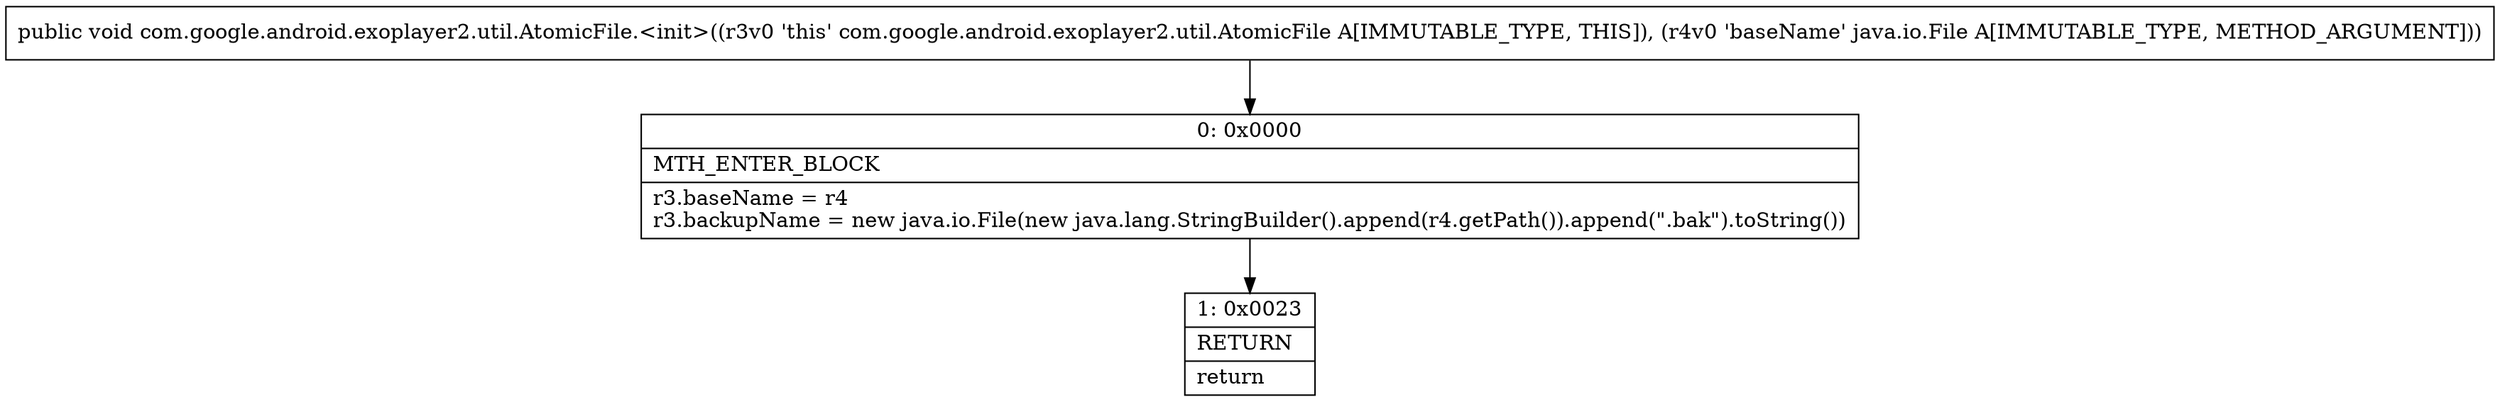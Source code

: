digraph "CFG forcom.google.android.exoplayer2.util.AtomicFile.\<init\>(Ljava\/io\/File;)V" {
Node_0 [shape=record,label="{0\:\ 0x0000|MTH_ENTER_BLOCK\l|r3.baseName = r4\lr3.backupName = new java.io.File(new java.lang.StringBuilder().append(r4.getPath()).append(\".bak\").toString())\l}"];
Node_1 [shape=record,label="{1\:\ 0x0023|RETURN\l|return\l}"];
MethodNode[shape=record,label="{public void com.google.android.exoplayer2.util.AtomicFile.\<init\>((r3v0 'this' com.google.android.exoplayer2.util.AtomicFile A[IMMUTABLE_TYPE, THIS]), (r4v0 'baseName' java.io.File A[IMMUTABLE_TYPE, METHOD_ARGUMENT])) }"];
MethodNode -> Node_0;
Node_0 -> Node_1;
}

